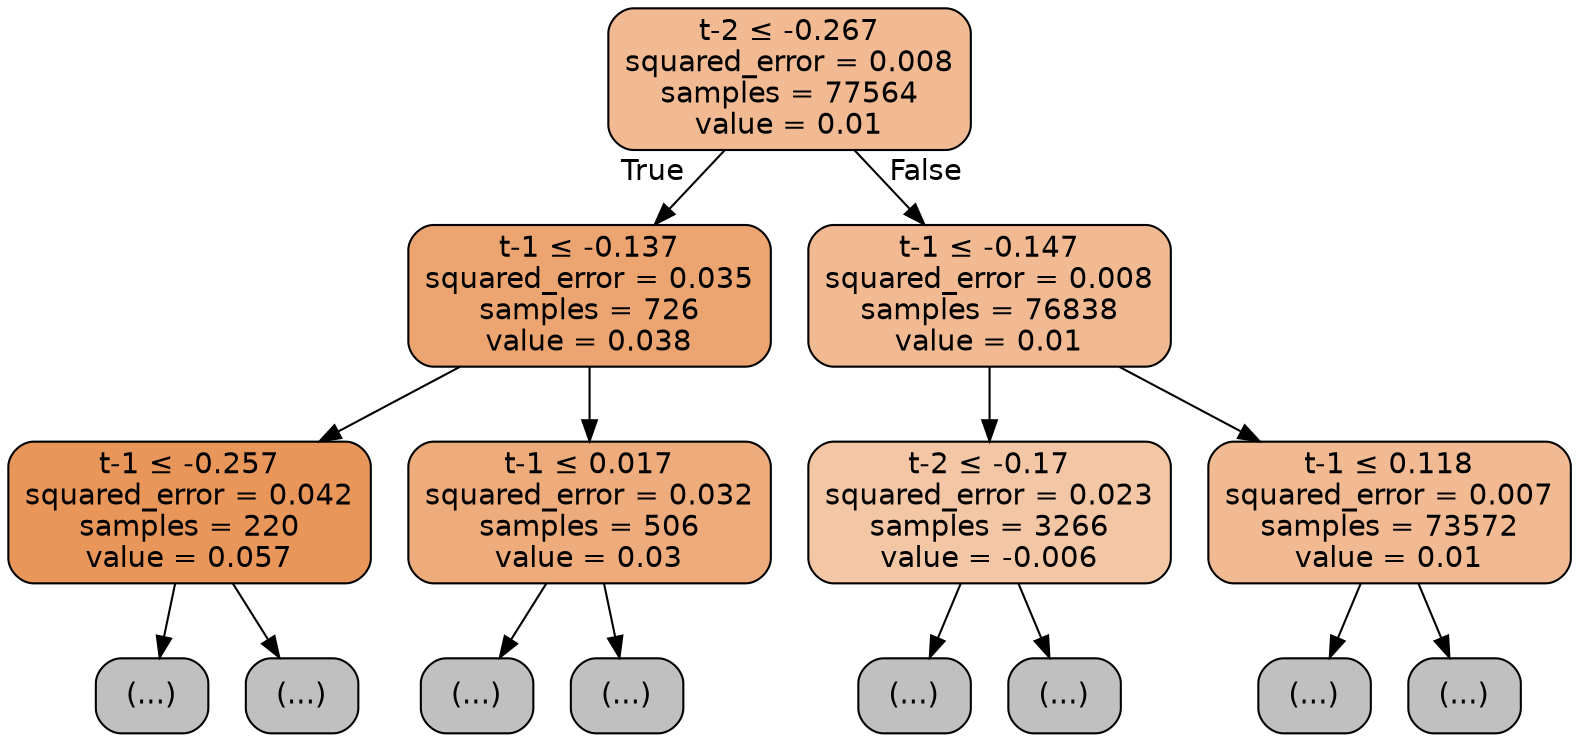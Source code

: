 digraph Tree {
node [shape=box, style="filled, rounded", color="black", fontname="helvetica"] ;
edge [fontname="helvetica"] ;
0 [label=<t-2 &le; -0.267<br/>squared_error = 0.008<br/>samples = 77564<br/>value = 0.01>, fillcolor="#f1ba93"] ;
1 [label=<t-1 &le; -0.137<br/>squared_error = 0.035<br/>samples = 726<br/>value = 0.038>, fillcolor="#eca571"] ;
0 -> 1 [labeldistance=2.5, labelangle=45, headlabel="True"] ;
2 [label=<t-1 &le; -0.257<br/>squared_error = 0.042<br/>samples = 220<br/>value = 0.057>, fillcolor="#e9965a"] ;
1 -> 2 ;
3 [label="(...)", fillcolor="#C0C0C0"] ;
2 -> 3 ;
4 [label="(...)", fillcolor="#C0C0C0"] ;
2 -> 4 ;
7 [label=<t-1 &le; 0.017<br/>squared_error = 0.032<br/>samples = 506<br/>value = 0.03>, fillcolor="#eeab7b"] ;
1 -> 7 ;
8 [label="(...)", fillcolor="#C0C0C0"] ;
7 -> 8 ;
13 [label="(...)", fillcolor="#C0C0C0"] ;
7 -> 13 ;
20 [label=<t-1 &le; -0.147<br/>squared_error = 0.008<br/>samples = 76838<br/>value = 0.01>, fillcolor="#f1ba93"] ;
0 -> 20 [labeldistance=2.5, labelangle=-45, headlabel="False"] ;
21 [label=<t-2 &le; -0.17<br/>squared_error = 0.023<br/>samples = 3266<br/>value = -0.006>, fillcolor="#f3c6a6"] ;
20 -> 21 ;
22 [label="(...)", fillcolor="#C0C0C0"] ;
21 -> 22 ;
29 [label="(...)", fillcolor="#C0C0C0"] ;
21 -> 29 ;
44 [label=<t-1 &le; 0.118<br/>squared_error = 0.007<br/>samples = 73572<br/>value = 0.01>, fillcolor="#f1ba92"] ;
20 -> 44 ;
45 [label="(...)", fillcolor="#C0C0C0"] ;
44 -> 45 ;
58 [label="(...)", fillcolor="#C0C0C0"] ;
44 -> 58 ;
}